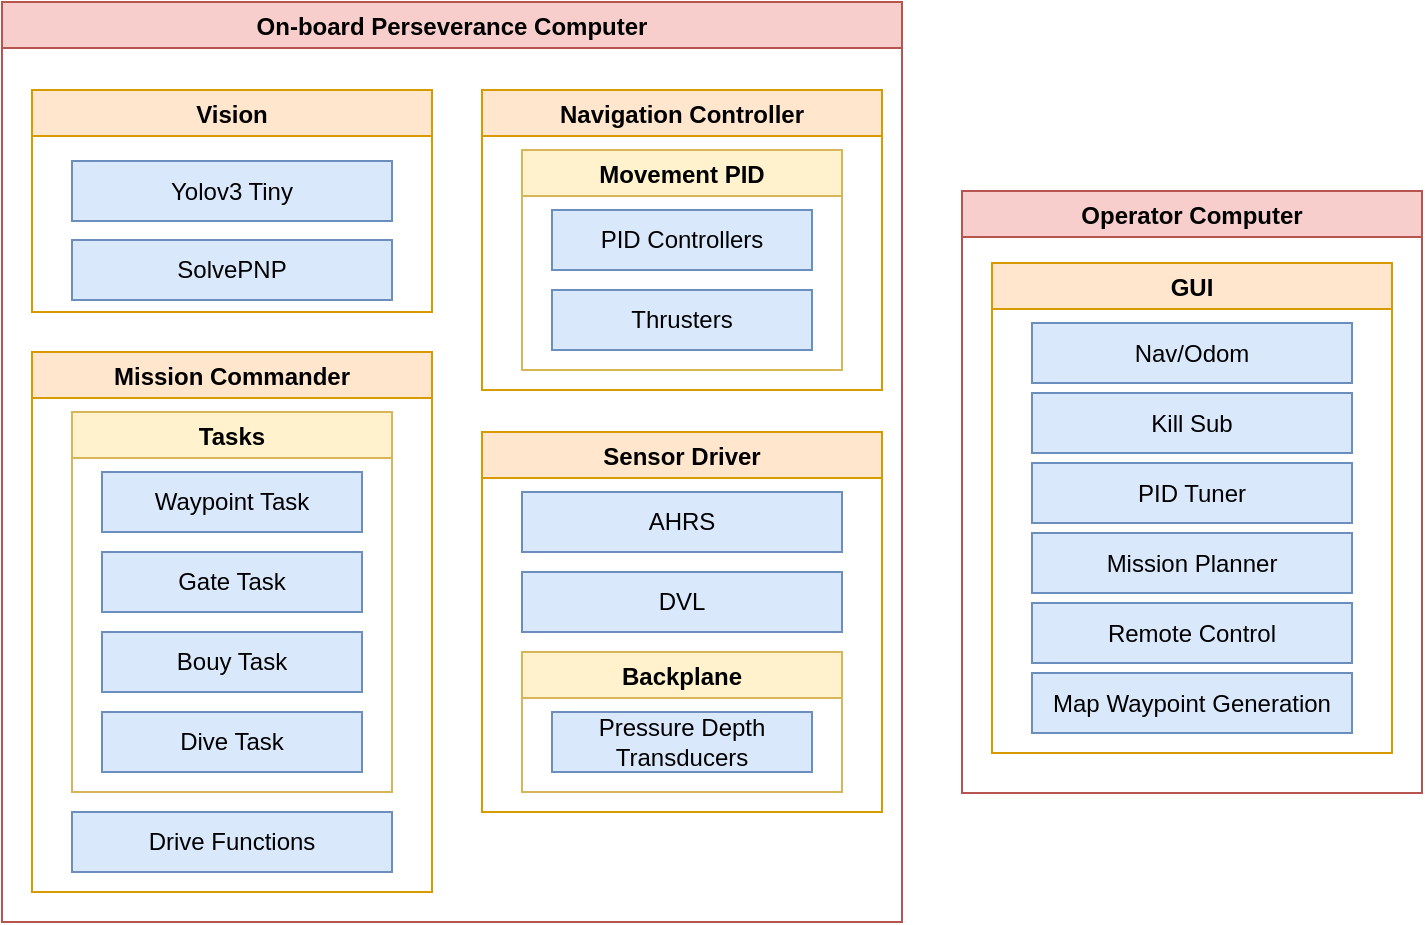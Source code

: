 <mxfile version="11.1.2" type="device"><diagram id="PkAJYnBOH8_3s9o37BxL" name="Page-1"><mxGraphModel dx="934" dy="537" grid="1" gridSize="10" guides="1" tooltips="1" connect="1" arrows="1" fold="1" page="1" pageScale="1" pageWidth="850" pageHeight="1100" math="0" shadow="0"><root><mxCell id="0"/><mxCell id="1" parent="0"/><mxCell id="uM630ki8a5Hayf_5rlwy-60" value="On-board Perseverance Computer" style="swimlane;fillColor=#f8cecc;strokeColor=#b85450;" vertex="1" parent="1"><mxGeometry x="40" y="60" width="450" height="460" as="geometry"/></mxCell><mxCell id="uM630ki8a5Hayf_5rlwy-34" value="Sensor Driver" style="swimlane;fillColor=#ffe6cc;strokeColor=#d79b00;" vertex="1" parent="uM630ki8a5Hayf_5rlwy-60"><mxGeometry x="240" y="215" width="200" height="190" as="geometry"/></mxCell><mxCell id="uM630ki8a5Hayf_5rlwy-38" value="AHRS" style="rounded=0;whiteSpace=wrap;html=1;fillColor=#dae8fc;strokeColor=#6c8ebf;" vertex="1" parent="uM630ki8a5Hayf_5rlwy-34"><mxGeometry x="20" y="30" width="160" height="30" as="geometry"/></mxCell><mxCell id="uM630ki8a5Hayf_5rlwy-40" value="DVL" style="rounded=0;whiteSpace=wrap;html=1;fillColor=#dae8fc;strokeColor=#6c8ebf;" vertex="1" parent="uM630ki8a5Hayf_5rlwy-34"><mxGeometry x="20" y="70" width="160" height="30" as="geometry"/></mxCell><mxCell id="uM630ki8a5Hayf_5rlwy-41" value="Backplane" style="swimlane;fillColor=#fff2cc;strokeColor=#d6b656;" vertex="1" parent="uM630ki8a5Hayf_5rlwy-34"><mxGeometry x="20" y="110" width="160" height="70" as="geometry"><mxRectangle x="20" y="110" width="100" height="23" as="alternateBounds"/></mxGeometry></mxCell><mxCell id="uM630ki8a5Hayf_5rlwy-42" value="Pressure Depth Transducers" style="rounded=0;whiteSpace=wrap;html=1;fillColor=#dae8fc;strokeColor=#6c8ebf;" vertex="1" parent="uM630ki8a5Hayf_5rlwy-41"><mxGeometry x="15" y="30" width="130" height="30" as="geometry"/></mxCell><mxCell id="uM630ki8a5Hayf_5rlwy-44" value="Mission Commander" style="swimlane;fillColor=#ffe6cc;strokeColor=#d79b00;" vertex="1" parent="uM630ki8a5Hayf_5rlwy-60"><mxGeometry x="15" y="175" width="200" height="270" as="geometry"/></mxCell><mxCell id="uM630ki8a5Hayf_5rlwy-45" value="Tasks" style="swimlane;fillColor=#fff2cc;strokeColor=#d6b656;" vertex="1" parent="uM630ki8a5Hayf_5rlwy-44"><mxGeometry x="20" y="30" width="160" height="190" as="geometry"/></mxCell><mxCell id="uM630ki8a5Hayf_5rlwy-46" value="Waypoint Task" style="rounded=0;whiteSpace=wrap;html=1;fillColor=#dae8fc;strokeColor=#6c8ebf;" vertex="1" parent="uM630ki8a5Hayf_5rlwy-45"><mxGeometry x="15" y="30" width="130" height="30" as="geometry"/></mxCell><mxCell id="uM630ki8a5Hayf_5rlwy-47" value="Gate Task" style="rounded=0;whiteSpace=wrap;html=1;fillColor=#dae8fc;strokeColor=#6c8ebf;" vertex="1" parent="uM630ki8a5Hayf_5rlwy-45"><mxGeometry x="15" y="70" width="130" height="30" as="geometry"/></mxCell><mxCell id="uM630ki8a5Hayf_5rlwy-48" value="Bouy Task" style="rounded=0;whiteSpace=wrap;html=1;fillColor=#dae8fc;strokeColor=#6c8ebf;" vertex="1" parent="uM630ki8a5Hayf_5rlwy-45"><mxGeometry x="15" y="110" width="130" height="30" as="geometry"/></mxCell><mxCell id="uM630ki8a5Hayf_5rlwy-49" value="Dive Task" style="rounded=0;whiteSpace=wrap;html=1;fillColor=#dae8fc;strokeColor=#6c8ebf;" vertex="1" parent="uM630ki8a5Hayf_5rlwy-45"><mxGeometry x="15" y="150" width="130" height="30" as="geometry"/></mxCell><mxCell id="uM630ki8a5Hayf_5rlwy-50" value="Drive Functions" style="rounded=0;whiteSpace=wrap;html=1;fillColor=#dae8fc;strokeColor=#6c8ebf;" vertex="1" parent="uM630ki8a5Hayf_5rlwy-44"><mxGeometry x="20" y="230" width="160" height="30" as="geometry"/></mxCell><mxCell id="uM630ki8a5Hayf_5rlwy-51" value="Vision" style="swimlane;fillColor=#ffe6cc;strokeColor=#d79b00;" vertex="1" parent="uM630ki8a5Hayf_5rlwy-60"><mxGeometry x="15" y="44" width="200" height="111" as="geometry"/></mxCell><mxCell id="uM630ki8a5Hayf_5rlwy-58" value="Yolov3 Tiny" style="rounded=0;whiteSpace=wrap;html=1;fillColor=#dae8fc;strokeColor=#6c8ebf;" vertex="1" parent="uM630ki8a5Hayf_5rlwy-51"><mxGeometry x="20" y="35.5" width="160" height="30" as="geometry"/></mxCell><mxCell id="uM630ki8a5Hayf_5rlwy-59" value="SolvePNP" style="rounded=0;whiteSpace=wrap;html=1;fillColor=#dae8fc;strokeColor=#6c8ebf;" vertex="1" parent="uM630ki8a5Hayf_5rlwy-51"><mxGeometry x="20" y="75" width="160" height="30" as="geometry"/></mxCell><mxCell id="uM630ki8a5Hayf_5rlwy-22" value="Navigation Controller" style="swimlane;fillColor=#ffe6cc;strokeColor=#d79b00;" vertex="1" parent="uM630ki8a5Hayf_5rlwy-60"><mxGeometry x="240" y="44" width="200" height="150" as="geometry"/></mxCell><mxCell id="uM630ki8a5Hayf_5rlwy-29" value="Movement PID" style="swimlane;fillColor=#fff2cc;strokeColor=#d6b656;" vertex="1" parent="uM630ki8a5Hayf_5rlwy-22"><mxGeometry x="20" y="30" width="160" height="110" as="geometry"/></mxCell><mxCell id="uM630ki8a5Hayf_5rlwy-30" value="PID Controllers" style="rounded=0;whiteSpace=wrap;html=1;fillColor=#dae8fc;strokeColor=#6c8ebf;" vertex="1" parent="uM630ki8a5Hayf_5rlwy-29"><mxGeometry x="15" y="30" width="130" height="30" as="geometry"/></mxCell><mxCell id="uM630ki8a5Hayf_5rlwy-31" value="Thrusters" style="rounded=0;whiteSpace=wrap;html=1;fillColor=#dae8fc;strokeColor=#6c8ebf;" vertex="1" parent="uM630ki8a5Hayf_5rlwy-29"><mxGeometry x="15" y="70" width="130" height="30" as="geometry"/></mxCell><mxCell id="uM630ki8a5Hayf_5rlwy-63" value="Operator Computer" style="swimlane;fillColor=#f8cecc;strokeColor=#b85450;" vertex="1" parent="1"><mxGeometry x="520" y="154.5" width="230" height="301" as="geometry"/></mxCell><mxCell id="uM630ki8a5Hayf_5rlwy-64" value="GUI" style="swimlane;fillColor=#ffe6cc;strokeColor=#d79b00;" vertex="1" parent="uM630ki8a5Hayf_5rlwy-63"><mxGeometry x="15" y="36" width="200" height="245" as="geometry"/></mxCell><mxCell id="uM630ki8a5Hayf_5rlwy-70" value="Nav/Odom" style="rounded=0;whiteSpace=wrap;html=1;fillColor=#dae8fc;strokeColor=#6c8ebf;" vertex="1" parent="uM630ki8a5Hayf_5rlwy-64"><mxGeometry x="20" y="30" width="160" height="30" as="geometry"/></mxCell><mxCell id="uM630ki8a5Hayf_5rlwy-71" value="Kill Sub" style="rounded=0;whiteSpace=wrap;html=1;fillColor=#dae8fc;strokeColor=#6c8ebf;" vertex="1" parent="uM630ki8a5Hayf_5rlwy-64"><mxGeometry x="20" y="65" width="160" height="30" as="geometry"/></mxCell><mxCell id="uM630ki8a5Hayf_5rlwy-72" value="PID Tuner" style="rounded=0;whiteSpace=wrap;html=1;fillColor=#dae8fc;strokeColor=#6c8ebf;" vertex="1" parent="uM630ki8a5Hayf_5rlwy-64"><mxGeometry x="20" y="100" width="160" height="30" as="geometry"/></mxCell><mxCell id="uM630ki8a5Hayf_5rlwy-73" value="Mission Planner " style="rounded=0;whiteSpace=wrap;html=1;fillColor=#dae8fc;strokeColor=#6c8ebf;" vertex="1" parent="uM630ki8a5Hayf_5rlwy-64"><mxGeometry x="20" y="135" width="160" height="30" as="geometry"/></mxCell><mxCell id="uM630ki8a5Hayf_5rlwy-74" value="Remote Control" style="rounded=0;whiteSpace=wrap;html=1;fillColor=#dae8fc;strokeColor=#6c8ebf;" vertex="1" parent="uM630ki8a5Hayf_5rlwy-64"><mxGeometry x="20" y="170" width="160" height="30" as="geometry"/></mxCell><mxCell id="uM630ki8a5Hayf_5rlwy-75" value="Map Waypoint Generation" style="rounded=0;whiteSpace=wrap;html=1;fillColor=#dae8fc;strokeColor=#6c8ebf;" vertex="1" parent="uM630ki8a5Hayf_5rlwy-64"><mxGeometry x="20" y="205" width="160" height="30" as="geometry"/></mxCell></root></mxGraphModel></diagram></mxfile>
